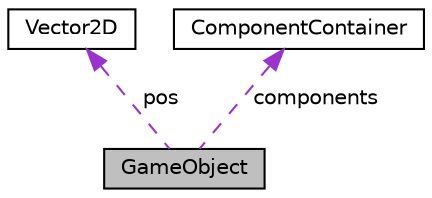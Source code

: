 digraph "GameObject"
{
 // LATEX_PDF_SIZE
  edge [fontname="Helvetica",fontsize="10",labelfontname="Helvetica",labelfontsize="10"];
  node [fontname="Helvetica",fontsize="10",shape=record];
  Node1 [label="GameObject",height=0.2,width=0.4,color="black", fillcolor="grey75", style="filled", fontcolor="black",tooltip="a representation of a game object"];
  Node2 -> Node1 [dir="back",color="darkorchid3",fontsize="10",style="dashed",label=" pos" ,fontname="Helvetica"];
  Node2 [label="Vector2D",height=0.2,width=0.4,color="black", fillcolor="white", style="filled",URL="$struct_vector2_d.html",tooltip="Represents vectors within the engine."];
  Node3 -> Node1 [dir="back",color="darkorchid3",fontsize="10",style="dashed",label=" components" ,fontname="Helvetica"];
  Node3 [label="ComponentContainer",height=0.2,width=0.4,color="black", fillcolor="white", style="filled",URL="$class_component_container.html",tooltip="Holds all the components that are contained by a game object. Allows for messages to be sent to all c..."];
}
